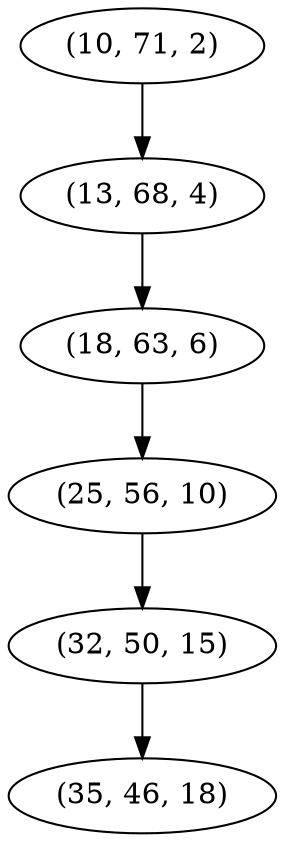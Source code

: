 digraph tree {
    "(10, 71, 2)";
    "(13, 68, 4)";
    "(18, 63, 6)";
    "(25, 56, 10)";
    "(32, 50, 15)";
    "(35, 46, 18)";
    "(10, 71, 2)" -> "(13, 68, 4)";
    "(13, 68, 4)" -> "(18, 63, 6)";
    "(18, 63, 6)" -> "(25, 56, 10)";
    "(25, 56, 10)" -> "(32, 50, 15)";
    "(32, 50, 15)" -> "(35, 46, 18)";
}
